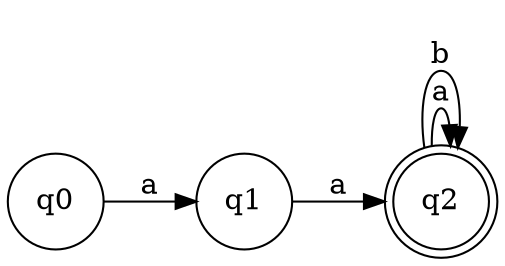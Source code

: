 digraph grafo {
	rankdir=LR;
	size="8,5"
	node [shape = doublecircle]; q2
	node [shape = circle];
	q0 -> q1 [ label = "a" ];
	q1 -> q2 [ label = "a" ];
	q2 -> q2 [ label = "a" ];
	q2 -> q2 [ label = "b" ];
}
